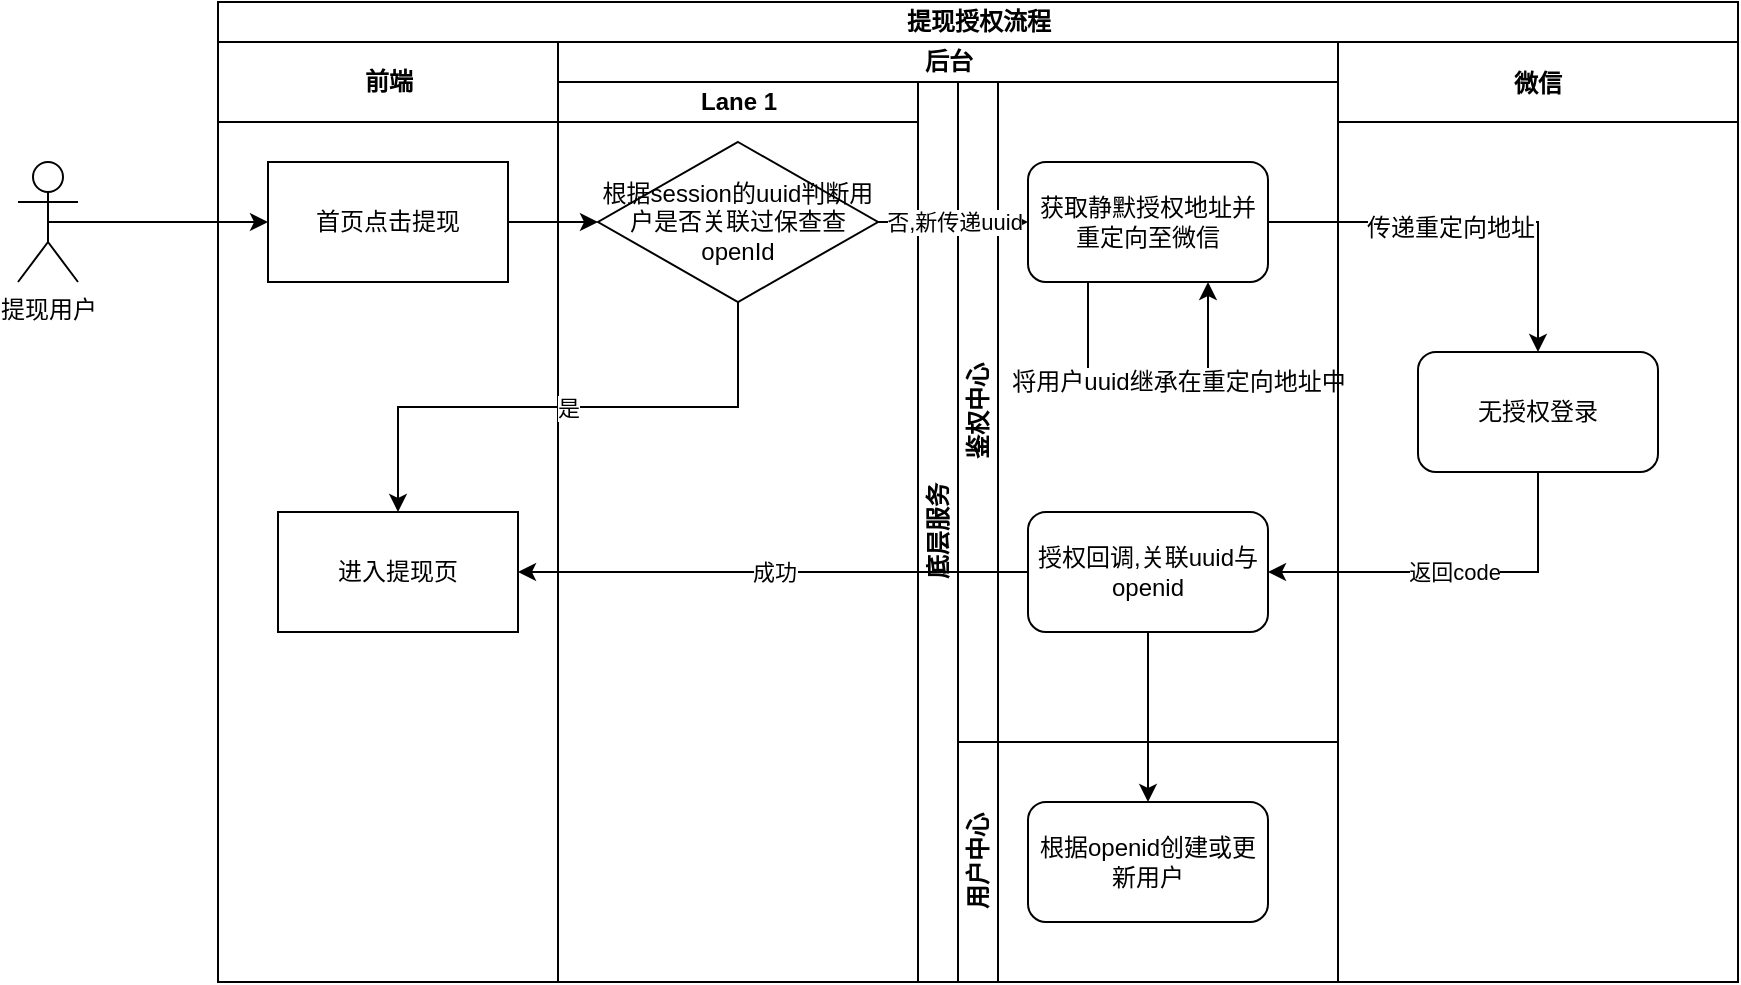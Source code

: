 <mxfile version="11.1.2" type="github"><diagram id="qbi4BhrqUOLzMX_SKkel" name="第 1 页"><mxGraphModel dx="1385" dy="630" grid="1" gridSize="10" guides="1" tooltips="1" connect="1" arrows="1" fold="1" page="1" pageScale="1" pageWidth="1100" pageHeight="850" math="0" shadow="0"><root><mxCell id="0"/><mxCell id="1" parent="0"/><mxCell id="JYKWDjHboIthqoxXJIS9-1" value="提现授权流程" style="swimlane;html=1;childLayout=stackLayout;resizeParent=1;resizeParentMax=0;startSize=20;" vertex="1" parent="1"><mxGeometry x="220" y="80" width="760" height="490" as="geometry"/></mxCell><mxCell id="JYKWDjHboIthqoxXJIS9-2" value="前端" style="swimlane;html=1;startSize=40;" vertex="1" parent="JYKWDjHboIthqoxXJIS9-1"><mxGeometry y="20" width="170" height="470" as="geometry"/></mxCell><mxCell id="JYKWDjHboIthqoxXJIS9-6" value="首页点击提现" style="rounded=0;whiteSpace=wrap;html=1;" vertex="1" parent="JYKWDjHboIthqoxXJIS9-2"><mxGeometry x="25" y="60" width="120" height="60" as="geometry"/></mxCell><mxCell id="JYKWDjHboIthqoxXJIS9-54" value="进入提现页" style="rounded=0;whiteSpace=wrap;html=1;" vertex="1" parent="JYKWDjHboIthqoxXJIS9-2"><mxGeometry x="30" y="235" width="120" height="60" as="geometry"/></mxCell><mxCell id="JYKWDjHboIthqoxXJIS9-20" value="后台" style="swimlane;html=1;childLayout=stackLayout;resizeParent=1;resizeParentMax=0;startSize=20;" vertex="1" parent="JYKWDjHboIthqoxXJIS9-1"><mxGeometry x="170" y="20" width="390" height="470" as="geometry"/></mxCell><mxCell id="JYKWDjHboIthqoxXJIS9-21" value="Lane 1" style="swimlane;html=1;startSize=20;" vertex="1" parent="JYKWDjHboIthqoxXJIS9-20"><mxGeometry y="20" width="180" height="450" as="geometry"/></mxCell><mxCell id="JYKWDjHboIthqoxXJIS9-37" value="根据session的uuid判断用户是否关联过保查查openId" style="rhombus;whiteSpace=wrap;html=1;" vertex="1" parent="JYKWDjHboIthqoxXJIS9-21"><mxGeometry x="20" y="30" width="140" height="80" as="geometry"/></mxCell><mxCell id="JYKWDjHboIthqoxXJIS9-33" value="底层服务" style="swimlane;html=1;childLayout=stackLayout;resizeParent=1;resizeParentMax=0;horizontal=0;startSize=20;horizontalStack=0;" vertex="1" parent="JYKWDjHboIthqoxXJIS9-20"><mxGeometry x="180" y="20" width="210" height="450" as="geometry"><mxRectangle x="120" y="20" width="30" height="470" as="alternateBounds"/></mxGeometry></mxCell><mxCell id="JYKWDjHboIthqoxXJIS9-34" value="鉴权中心" style="swimlane;html=1;startSize=20;horizontal=0;" vertex="1" parent="JYKWDjHboIthqoxXJIS9-33"><mxGeometry x="20" width="190" height="330" as="geometry"/></mxCell><mxCell id="JYKWDjHboIthqoxXJIS9-39" value="获取静默授权地址并重定向至微信" style="rounded=1;whiteSpace=wrap;html=1;" vertex="1" parent="JYKWDjHboIthqoxXJIS9-34"><mxGeometry x="35" y="40" width="120" height="60" as="geometry"/></mxCell><mxCell id="JYKWDjHboIthqoxXJIS9-41" value="授权回调,关联uuid与openid" style="rounded=1;whiteSpace=wrap;html=1;" vertex="1" parent="JYKWDjHboIthqoxXJIS9-34"><mxGeometry x="35" y="215" width="120" height="60" as="geometry"/></mxCell><mxCell id="JYKWDjHboIthqoxXJIS9-63" style="edgeStyle=orthogonalEdgeStyle;rounded=0;orthogonalLoop=1;jettySize=auto;html=1;exitX=0.25;exitY=1;exitDx=0;exitDy=0;entryX=0.75;entryY=1;entryDx=0;entryDy=0;" edge="1" parent="JYKWDjHboIthqoxXJIS9-34" source="JYKWDjHboIthqoxXJIS9-39" target="JYKWDjHboIthqoxXJIS9-39"><mxGeometry relative="1" as="geometry"><Array as="points"><mxPoint x="65" y="150"/><mxPoint x="125" y="150"/></Array></mxGeometry></mxCell><mxCell id="JYKWDjHboIthqoxXJIS9-64" value="将用户uuid继承在重定向地址中" style="text;html=1;resizable=0;points=[];align=center;verticalAlign=middle;labelBackgroundColor=#ffffff;" vertex="1" connectable="0" parent="JYKWDjHboIthqoxXJIS9-63"><mxGeometry x="-0.375" y="18" relative="1" as="geometry"><mxPoint x="45" y="18" as="offset"/></mxGeometry></mxCell><mxCell id="JYKWDjHboIthqoxXJIS9-36" value="用户中心" style="swimlane;html=1;startSize=20;horizontal=0;" vertex="1" parent="JYKWDjHboIthqoxXJIS9-33"><mxGeometry x="20" y="330" width="190" height="120" as="geometry"/></mxCell><mxCell id="JYKWDjHboIthqoxXJIS9-42" value="根据openid创建或更新用户" style="rounded=1;whiteSpace=wrap;html=1;" vertex="1" parent="JYKWDjHboIthqoxXJIS9-36"><mxGeometry x="35" y="30" width="120" height="60" as="geometry"/></mxCell><mxCell id="JYKWDjHboIthqoxXJIS9-49" style="edgeStyle=orthogonalEdgeStyle;rounded=0;orthogonalLoop=1;jettySize=auto;html=1;exitX=0.5;exitY=1;exitDx=0;exitDy=0;entryX=0.5;entryY=0;entryDx=0;entryDy=0;" edge="1" parent="JYKWDjHboIthqoxXJIS9-33" source="JYKWDjHboIthqoxXJIS9-41" target="JYKWDjHboIthqoxXJIS9-42"><mxGeometry relative="1" as="geometry"/></mxCell><mxCell id="JYKWDjHboIthqoxXJIS9-46" value="否,新传递uuid" style="edgeStyle=orthogonalEdgeStyle;rounded=0;orthogonalLoop=1;jettySize=auto;html=1;exitX=1;exitY=0.5;exitDx=0;exitDy=0;entryX=0;entryY=0.5;entryDx=0;entryDy=0;" edge="1" parent="JYKWDjHboIthqoxXJIS9-20" source="JYKWDjHboIthqoxXJIS9-37" target="JYKWDjHboIthqoxXJIS9-39"><mxGeometry relative="1" as="geometry"/></mxCell><mxCell id="JYKWDjHboIthqoxXJIS9-24" value="微信" style="swimlane;startSize=40;" vertex="1" parent="JYKWDjHboIthqoxXJIS9-1"><mxGeometry x="560" y="20" width="200" height="470" as="geometry"/></mxCell><mxCell id="JYKWDjHboIthqoxXJIS9-40" value="无授权登录" style="rounded=1;whiteSpace=wrap;html=1;" vertex="1" parent="JYKWDjHboIthqoxXJIS9-24"><mxGeometry x="40" y="155" width="120" height="60" as="geometry"/></mxCell><mxCell id="JYKWDjHboIthqoxXJIS9-44" value="" style="endArrow=classic;html=1;exitX=1;exitY=0.5;exitDx=0;exitDy=0;" edge="1" parent="JYKWDjHboIthqoxXJIS9-1" source="JYKWDjHboIthqoxXJIS9-6" target="JYKWDjHboIthqoxXJIS9-37"><mxGeometry width="50" height="50" relative="1" as="geometry"><mxPoint y="640" as="sourcePoint"/><mxPoint x="50" y="590" as="targetPoint"/></mxGeometry></mxCell><mxCell id="JYKWDjHboIthqoxXJIS9-47" style="edgeStyle=orthogonalEdgeStyle;rounded=0;orthogonalLoop=1;jettySize=auto;html=1;exitX=1;exitY=0.5;exitDx=0;exitDy=0;entryX=0.5;entryY=0;entryDx=0;entryDy=0;" edge="1" parent="JYKWDjHboIthqoxXJIS9-1" source="JYKWDjHboIthqoxXJIS9-39" target="JYKWDjHboIthqoxXJIS9-40"><mxGeometry relative="1" as="geometry"/></mxCell><mxCell id="JYKWDjHboIthqoxXJIS9-62" value="传递重定向地址" style="text;html=1;resizable=0;points=[];align=center;verticalAlign=middle;labelBackgroundColor=#ffffff;" vertex="1" connectable="0" parent="JYKWDjHboIthqoxXJIS9-47"><mxGeometry x="-0.092" y="-2" relative="1" as="geometry"><mxPoint y="1" as="offset"/></mxGeometry></mxCell><mxCell id="JYKWDjHboIthqoxXJIS9-48" value="返回code" style="edgeStyle=orthogonalEdgeStyle;rounded=0;orthogonalLoop=1;jettySize=auto;html=1;exitX=0.5;exitY=1;exitDx=0;exitDy=0;entryX=1;entryY=0.5;entryDx=0;entryDy=0;" edge="1" parent="JYKWDjHboIthqoxXJIS9-1" source="JYKWDjHboIthqoxXJIS9-40" target="JYKWDjHboIthqoxXJIS9-41"><mxGeometry relative="1" as="geometry"/></mxCell><mxCell id="JYKWDjHboIthqoxXJIS9-56" value="成功" style="edgeStyle=orthogonalEdgeStyle;rounded=0;orthogonalLoop=1;jettySize=auto;html=1;exitX=0;exitY=0.5;exitDx=0;exitDy=0;entryX=1;entryY=0.5;entryDx=0;entryDy=0;" edge="1" parent="JYKWDjHboIthqoxXJIS9-1" source="JYKWDjHboIthqoxXJIS9-41" target="JYKWDjHboIthqoxXJIS9-54"><mxGeometry relative="1" as="geometry"/></mxCell><mxCell id="JYKWDjHboIthqoxXJIS9-57" value="是" style="edgeStyle=orthogonalEdgeStyle;rounded=0;orthogonalLoop=1;jettySize=auto;html=1;exitX=0.5;exitY=1;exitDx=0;exitDy=0;entryX=0.5;entryY=0;entryDx=0;entryDy=0;" edge="1" parent="JYKWDjHboIthqoxXJIS9-1" source="JYKWDjHboIthqoxXJIS9-37" target="JYKWDjHboIthqoxXJIS9-54"><mxGeometry relative="1" as="geometry"/></mxCell><mxCell id="JYKWDjHboIthqoxXJIS9-61" style="edgeStyle=orthogonalEdgeStyle;rounded=0;orthogonalLoop=1;jettySize=auto;html=1;exitX=0.5;exitY=0.5;exitDx=0;exitDy=0;exitPerimeter=0;entryX=0;entryY=0.5;entryDx=0;entryDy=0;" edge="1" parent="1" source="JYKWDjHboIthqoxXJIS9-58" target="JYKWDjHboIthqoxXJIS9-6"><mxGeometry relative="1" as="geometry"/></mxCell><mxCell id="JYKWDjHboIthqoxXJIS9-58" value="提现用户" style="shape=umlActor;verticalLabelPosition=bottom;labelBackgroundColor=#ffffff;verticalAlign=top;html=1;outlineConnect=0;" vertex="1" parent="1"><mxGeometry x="120" y="160" width="30" height="60" as="geometry"/></mxCell></root></mxGraphModel></diagram></mxfile>